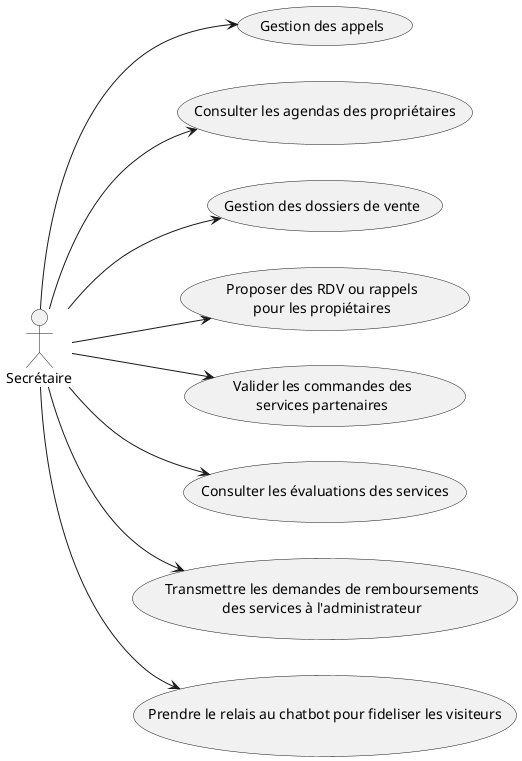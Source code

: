 @startuml
left to right direction
(Gestion des appels) as (1)
(Consulter les agendas des propriétaires) as (2)
(Gestion des dossiers de vente) as (3)
(Proposer des RDV ou rappels\npour les propiétaires) as (7)
(Valider les commandes des\nservices partenaires) as (4)
(Consulter les évaluations des services) as (5)
(Transmettre les demandes de remboursements\ndes services à l'administrateur) as (6)
(Prendre le relais au chatbot pour fideliser les visiteurs) as (8)
Secrétaire --> (1)
Secrétaire --> (2)
Secrétaire --> (3)
Secrétaire --> (4)
Secrétaire --> (5)
Secrétaire --> (6)
Secrétaire --> (7)
Secrétaire --> (8)
@enduml
